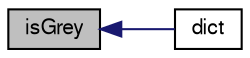 digraph "isGrey"
{
  bgcolor="transparent";
  edge [fontname="FreeSans",fontsize="10",labelfontname="FreeSans",labelfontsize="10"];
  node [fontname="FreeSans",fontsize="10",shape=record];
  rankdir="LR";
  Node383 [label="isGrey",height=0.2,width=0.4,color="black", fillcolor="grey75", style="filled", fontcolor="black"];
  Node383 -> Node384 [dir="back",color="midnightblue",fontsize="10",style="solid",fontname="FreeSans"];
  Node384 [label="dict",height=0.2,width=0.4,color="black",URL="$a30050.html#a19650e729ef6a0899b8fbe25f5238728",tooltip="Reference to the dictionary. "];
}
